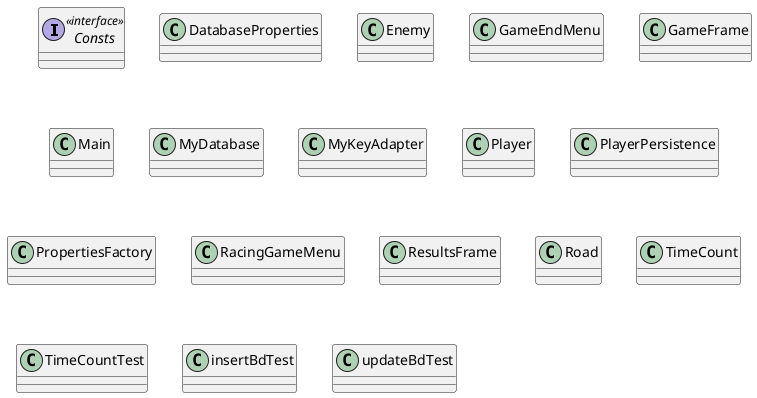 @startuml

interface Consts << interface >> {

}
class DatabaseProperties {

}
class Enemy {

}
class GameEndMenu {

}
class GameFrame {

}

class Main {

}
class MyDatabase {

}
class MyKeyAdapter {

}
class Player {

}
class PlayerPersistence {

}
class PropertiesFactory {

}
class RacingGameMenu {

}
class ResultsFrame {

}
class Road {

}
class TimeCount {

}
class TimeCountTest {

}
class insertBdTest {

}
class updateBdTest {

}

@enduml
